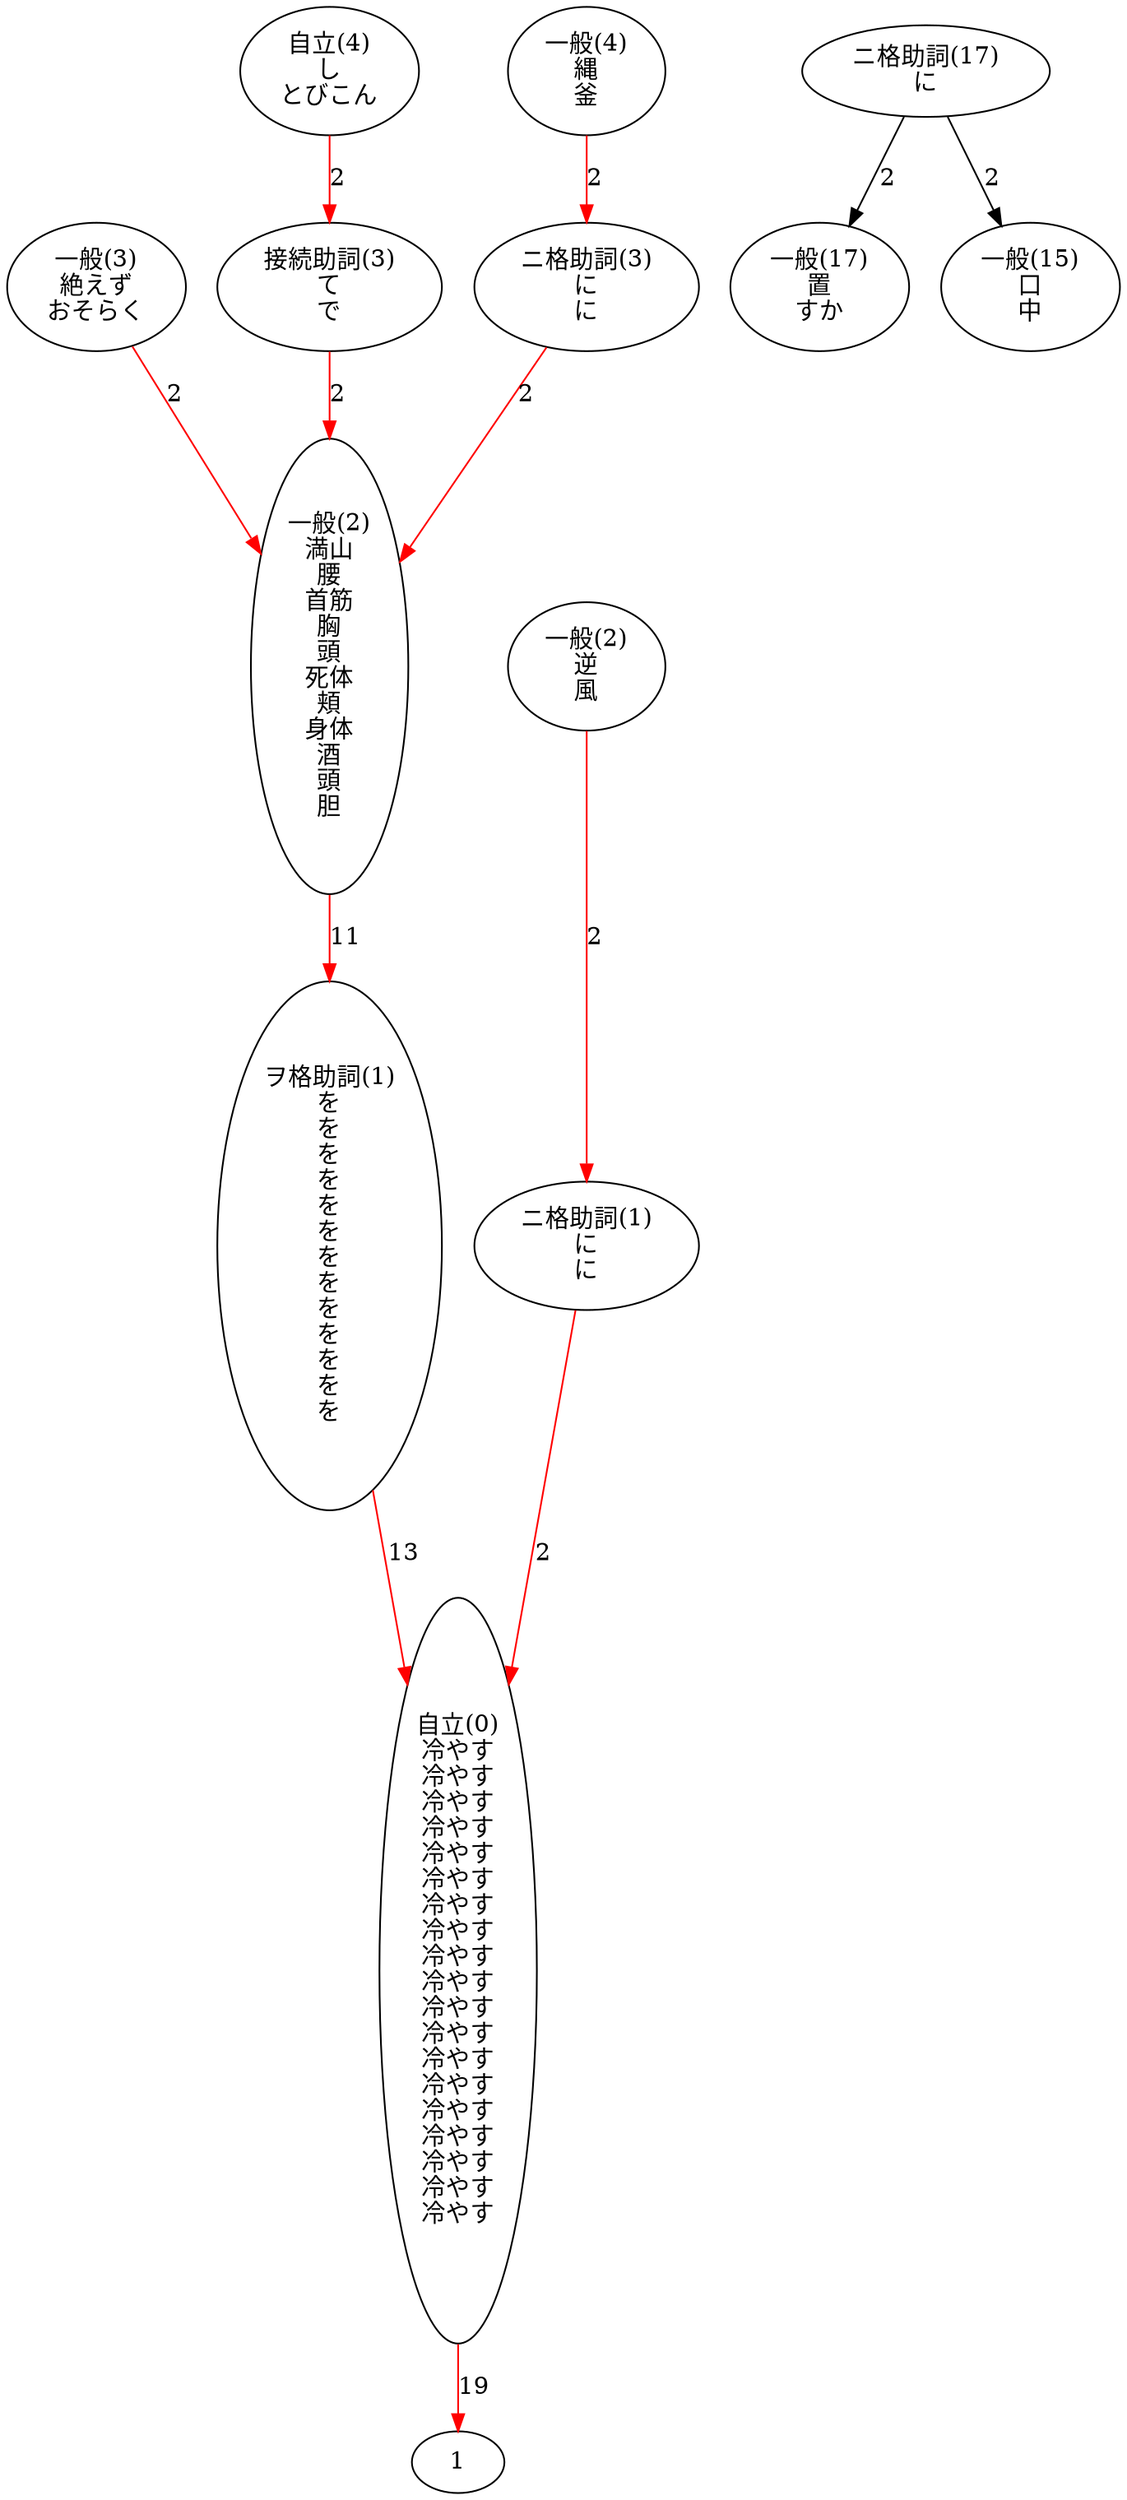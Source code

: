 digraph hiyasu_detail_com {
<node_arrange_ver_testset.Node instance at 0x104ce6bd8> -> 1  [color=red, label="19"];
<node_arrange_ver_testset.Node instance at 0x104cee9e0> -> <node_arrange_ver_testset.Node instance at 0x104ced998>  [label="2"];
<node_arrange_ver_testset.Node instance at 0x104ced998> [label="一般(17)\n置\nすか"];
<node_arrange_ver_testset.Node instance at 0x104ced998> [label="一般(17)\n置\nすか"];
<node_arrange_ver_testset.Node instance at 0x104ced998> [label="一般(17)\n置\nすか"];
<node_arrange_ver_testset.Node instance at 0x104ce9f38> -> <node_arrange_ver_testset.Node instance at 0x104ce79e0>  [color=red, label="2"];
<node_arrange_ver_testset.Node instance at 0x104ce9f38> [label="一般(3)\n絶えず\nおそらく"];
<node_arrange_ver_testset.Node instance at 0x104ce9f38> [label="一般(3)\n絶えず\nおそらく"];
<node_arrange_ver_testset.Node instance at 0x104ce9f38> [label="一般(3)\n絶えず\nおそらく"];
<node_arrange_ver_testset.Node instance at 0x104ce9f38> [label="一般(3)\n絶えず\nおそらく"];
<node_arrange_ver_testset.Node instance at 0x104ce79e0> -> <node_arrange_ver_testset.Node instance at 0x104ce7a28>  [color=red, label="11"];
<node_arrange_ver_testset.Node instance at 0x104ced320> -> <node_arrange_ver_testset.Node instance at 0x104ced368>  [color=red, label="2"];
<node_arrange_ver_testset.Node instance at 0x104ced320> [label="一般(2)\n逆\n風"];
<node_arrange_ver_testset.Node instance at 0x104ced320> [label="一般(2)\n逆\n風"];
<node_arrange_ver_testset.Node instance at 0x104ced320> [label="一般(2)\n逆\n風"];
<node_arrange_ver_testset.Node instance at 0x104ced320> [label="一般(2)\n逆\n風"];
<node_arrange_ver_testset.Node instance at 0x104ce9998> -> <node_arrange_ver_testset.Node instance at 0x104ce79e0>  [color=red, label="2"];
<node_arrange_ver_testset.Node instance at 0x104ce7a28> -> <node_arrange_ver_testset.Node instance at 0x104ce6bd8>  [color=red, label="13"];
<node_arrange_ver_testset.Node instance at 0x104ce7a28> [label="ヲ格助詞(1)\nを\nを\nを\nを\nを\nを\nを\nを\nを\nを\nを\nを\nを"];
<node_arrange_ver_testset.Node instance at 0x104ce7a28> [label="ヲ格助詞(1)\nを\nを\nを\nを\nを\nを\nを\nを\nを\nを\nを\nを\nを"];
<node_arrange_ver_testset.Node instance at 0x104ce7a28> [label="ヲ格助詞(1)\nを\nを\nを\nを\nを\nを\nを\nを\nを\nを\nを\nを\nを"];
<node_arrange_ver_testset.Node instance at 0x104ce7a28> [label="ヲ格助詞(1)\nを\nを\nを\nを\nを\nを\nを\nを\nを\nを\nを\nを\nを"];
<node_arrange_ver_testset.Node instance at 0x104ce7a28> [label="ヲ格助詞(1)\nを\nを\nを\nを\nを\nを\nを\nを\nを\nを\nを\nを\nを"];
<node_arrange_ver_testset.Node instance at 0x104ce7a28> [label="ヲ格助詞(1)\nを\nを\nを\nを\nを\nを\nを\nを\nを\nを\nを\nを\nを"];
<node_arrange_ver_testset.Node instance at 0x104ce7a28> [label="ヲ格助詞(1)\nを\nを\nを\nを\nを\nを\nを\nを\nを\nを\nを\nを\nを"];
<node_arrange_ver_testset.Node instance at 0x104ce7a28> [label="ヲ格助詞(1)\nを\nを\nを\nを\nを\nを\nを\nを\nを\nを\nを\nを\nを"];
<node_arrange_ver_testset.Node instance at 0x104ce7a28> [label="ヲ格助詞(1)\nを\nを\nを\nを\nを\nを\nを\nを\nを\nを\nを\nを\nを"];
<node_arrange_ver_testset.Node instance at 0x104ce7a28> [label="ヲ格助詞(1)\nを\nを\nを\nを\nを\nを\nを\nを\nを\nを\nを\nを\nを"];
<node_arrange_ver_testset.Node instance at 0x104ce7a28> [label="ヲ格助詞(1)\nを\nを\nを\nを\nを\nを\nを\nを\nを\nを\nを\nを\nを"];
<node_arrange_ver_testset.Node instance at 0x104ce7a28> [label="ヲ格助詞(1)\nを\nを\nを\nを\nを\nを\nを\nを\nを\nを\nを\nを\nを"];
<node_arrange_ver_testset.Node instance at 0x104ce7a28> [label="ヲ格助詞(1)\nを\nを\nを\nを\nを\nを\nを\nを\nを\nを\nを\nを\nを"];
<node_arrange_ver_testset.Node instance at 0x104ce7a28> [label="ヲ格助詞(1)\nを\nを\nを\nを\nを\nを\nを\nを\nを\nを\nを\nを\nを"];
<node_arrange_ver_testset.Node instance at 0x104ce7a28> [label="ヲ格助詞(1)\nを\nを\nを\nを\nを\nを\nを\nを\nを\nを\nを\nを\nを"];
<node_arrange_ver_testset.Node instance at 0x104ce7a28> [label="ヲ格助詞(1)\nを\nを\nを\nを\nを\nを\nを\nを\nを\nを\nを\nを\nを"];
<node_arrange_ver_testset.Node instance at 0x104ce7a28> [label="ヲ格助詞(1)\nを\nを\nを\nを\nを\nを\nを\nを\nを\nを\nを\nを\nを"];
<node_arrange_ver_testset.Node instance at 0x104ce7a28> [label="ヲ格助詞(1)\nを\nを\nを\nを\nを\nを\nを\nを\nを\nを\nを\nを\nを"];
<node_arrange_ver_testset.Node instance at 0x104ce7a28> [label="ヲ格助詞(1)\nを\nを\nを\nを\nを\nを\nを\nを\nを\nを\nを\nを\nを"];
<node_arrange_ver_testset.Node instance at 0x104ce7a28> [label="ヲ格助詞(1)\nを\nを\nを\nを\nを\nを\nを\nを\nを\nを\nを\nを\nを"];
<node_arrange_ver_testset.Node instance at 0x104ce7a28> [label="ヲ格助詞(1)\nを\nを\nを\nを\nを\nを\nを\nを\nを\nを\nを\nを\nを"];
<node_arrange_ver_testset.Node instance at 0x104ce7a28> [label="ヲ格助詞(1)\nを\nを\nを\nを\nを\nを\nを\nを\nを\nを\nを\nを\nを"];
<node_arrange_ver_testset.Node instance at 0x104ce7a28> [label="ヲ格助詞(1)\nを\nを\nを\nを\nを\nを\nを\nを\nを\nを\nを\nを\nを"];
<node_arrange_ver_testset.Node instance at 0x104ce7a28> [label="ヲ格助詞(1)\nを\nを\nを\nを\nを\nを\nを\nを\nを\nを\nを\nを\nを"];
<node_arrange_ver_testset.Node instance at 0x104ce7a28> [label="ヲ格助詞(1)\nを\nを\nを\nを\nを\nを\nを\nを\nを\nを\nを\nを\nを"];
<node_arrange_ver_testset.Node instance at 0x104ce7a28> [label="ヲ格助詞(1)\nを\nを\nを\nを\nを\nを\nを\nを\nを\nを\nを\nを\nを"];
<node_arrange_ver_testset.Node instance at 0x104ce7a28> [label="ヲ格助詞(1)\nを\nを\nを\nを\nを\nを\nを\nを\nを\nを\nを\nを\nを"];
<node_arrange_ver_testset.Node instance at 0x104ce7a28> [label="ヲ格助詞(1)\nを\nを\nを\nを\nを\nを\nを\nを\nを\nを\nを\nを\nを"];
<node_arrange_ver_testset.Node instance at 0x104ce7a28> [label="ヲ格助詞(1)\nを\nを\nを\nを\nを\nを\nを\nを\nを\nを\nを\nを\nを"];
<node_arrange_ver_testset.Node instance at 0x104ce7a28> [label="ヲ格助詞(1)\nを\nを\nを\nを\nを\nを\nを\nを\nを\nを\nを\nを\nを"];
<node_arrange_ver_testset.Node instance at 0x104ce7a28> [label="ヲ格助詞(1)\nを\nを\nを\nを\nを\nを\nを\nを\nを\nを\nを\nを\nを"];
<node_arrange_ver_testset.Node instance at 0x104ce7a28> [label="ヲ格助詞(1)\nを\nを\nを\nを\nを\nを\nを\nを\nを\nを\nを\nを\nを"];
<node_arrange_ver_testset.Node instance at 0x104ce7a28> [label="ヲ格助詞(1)\nを\nを\nを\nを\nを\nを\nを\nを\nを\nを\nを\nを\nを"];
<node_arrange_ver_testset.Node instance at 0x104ce7a28> [label="ヲ格助詞(1)\nを\nを\nを\nを\nを\nを\nを\nを\nを\nを\nを\nを\nを"];
<node_arrange_ver_testset.Node instance at 0x104ce7a28> [label="ヲ格助詞(1)\nを\nを\nを\nを\nを\nを\nを\nを\nを\nを\nを\nを\nを"];
<node_arrange_ver_testset.Node instance at 0x104ce7a28> [label="ヲ格助詞(1)\nを\nを\nを\nを\nを\nを\nを\nを\nを\nを\nを\nを\nを"];
<node_arrange_ver_testset.Node instance at 0x104ce7a28> [label="ヲ格助詞(1)\nを\nを\nを\nを\nを\nを\nを\nを\nを\nを\nを\nを\nを"];
<node_arrange_ver_testset.Node instance at 0x104ce7a28> [label="ヲ格助詞(1)\nを\nを\nを\nを\nを\nを\nを\nを\nを\nを\nを\nを\nを"];
<node_arrange_ver_testset.Node instance at 0x104ce7a28> [label="ヲ格助詞(1)\nを\nを\nを\nを\nを\nを\nを\nを\nを\nを\nを\nを\nを"];
<node_arrange_ver_testset.Node instance at 0x104ce7a28> [label="ヲ格助詞(1)\nを\nを\nを\nを\nを\nを\nを\nを\nを\nを\nを\nを\nを"];
<node_arrange_ver_testset.Node instance at 0x104ce7a28> [label="ヲ格助詞(1)\nを\nを\nを\nを\nを\nを\nを\nを\nを\nを\nを\nを\nを"];
<node_arrange_ver_testset.Node instance at 0x104ce7a28> [label="ヲ格助詞(1)\nを\nを\nを\nを\nを\nを\nを\nを\nを\nを\nを\nを\nを"];
<node_arrange_ver_testset.Node instance at 0x104ce7a28> [label="ヲ格助詞(1)\nを\nを\nを\nを\nを\nを\nを\nを\nを\nを\nを\nを\nを"];
<node_arrange_ver_testset.Node instance at 0x104ce7a28> [label="ヲ格助詞(1)\nを\nを\nを\nを\nを\nを\nを\nを\nを\nを\nを\nを\nを"];
<node_arrange_ver_testset.Node instance at 0x104ce7a28> [label="ヲ格助詞(1)\nを\nを\nを\nを\nを\nを\nを\nを\nを\nを\nを\nを\nを"];
<node_arrange_ver_testset.Node instance at 0x104ce7a28> [label="ヲ格助詞(1)\nを\nを\nを\nを\nを\nを\nを\nを\nを\nを\nを\nを\nを"];
<node_arrange_ver_testset.Node instance at 0x104ce7a28> [label="ヲ格助詞(1)\nを\nを\nを\nを\nを\nを\nを\nを\nを\nを\nを\nを\nを"];
<node_arrange_ver_testset.Node instance at 0x104ce7a28> [label="ヲ格助詞(1)\nを\nを\nを\nを\nを\nを\nを\nを\nを\nを\nを\nを\nを"];
<node_arrange_ver_testset.Node instance at 0x104ce7a28> [label="ヲ格助詞(1)\nを\nを\nを\nを\nを\nを\nを\nを\nを\nを\nを\nを\nを"];
<node_arrange_ver_testset.Node instance at 0x104ce7a28> [label="ヲ格助詞(1)\nを\nを\nを\nを\nを\nを\nを\nを\nを\nを\nを\nを\nを"];
<node_arrange_ver_testset.Node instance at 0x104ce7a28> [label="ヲ格助詞(1)\nを\nを\nを\nを\nを\nを\nを\nを\nを\nを\nを\nを\nを"];
<node_arrange_ver_testset.Node instance at 0x104ce7a28> [label="ヲ格助詞(1)\nを\nを\nを\nを\nを\nを\nを\nを\nを\nを\nを\nを\nを"];
<node_arrange_ver_testset.Node instance at 0x104ce97a0> -> <node_arrange_ver_testset.Node instance at 0x104ce9998>  [color=red, label="2"];
<node_arrange_ver_testset.Node instance at 0x104ce97a0> [label="自立(4)\nし\nとびこん"];
<node_arrange_ver_testset.Node instance at 0x104ce97a0> [label="自立(4)\nし\nとびこん"];
<node_arrange_ver_testset.Node instance at 0x104ce97a0> [label="自立(4)\nし\nとびこん"];
<node_arrange_ver_testset.Node instance at 0x104ce97a0> [label="自立(4)\nし\nとびこん"];
<node_arrange_ver_testset.Node instance at 0x104ce9998> [label="接続助詞(3)\nて\nで"];
<node_arrange_ver_testset.Node instance at 0x104ce9998> [label="接続助詞(3)\nて\nで"];
<node_arrange_ver_testset.Node instance at 0x104ce9998> [label="接続助詞(3)\nて\nで"];
<node_arrange_ver_testset.Node instance at 0x104ce9998> [label="接続助詞(3)\nて\nで"];
<node_arrange_ver_testset.Node instance at 0x104ce9998> [label="接続助詞(3)\nて\nで"];
<node_arrange_ver_testset.Node instance at 0x104ce9998> [label="接続助詞(3)\nて\nで"];
<node_arrange_ver_testset.Node instance at 0x104ce9998> [label="接続助詞(3)\nて\nで"];
<node_arrange_ver_testset.Node instance at 0x104ce9998> [label="接続助詞(3)\nて\nで"];
<node_arrange_ver_testset.Node instance at 0x104ced368> -> <node_arrange_ver_testset.Node instance at 0x104ce6bd8>  [color=red, label="2"];
<node_arrange_ver_testset.Node instance at 0x104ced368> [label="ニ格助詞(1)\nに\nに"];
<node_arrange_ver_testset.Node instance at 0x104ced368> [label="ニ格助詞(1)\nに\nに"];
<node_arrange_ver_testset.Node instance at 0x104ced368> [label="ニ格助詞(1)\nに\nに"];
<node_arrange_ver_testset.Node instance at 0x104ced368> [label="ニ格助詞(1)\nに\nに"];
<node_arrange_ver_testset.Node instance at 0x104ced368> [label="ニ格助詞(1)\nに\nに"];
<node_arrange_ver_testset.Node instance at 0x104ced368> [label="ニ格助詞(1)\nに\nに"];
<node_arrange_ver_testset.Node instance at 0x104ced368> [label="ニ格助詞(1)\nに\nに"];
<node_arrange_ver_testset.Node instance at 0x104ced368> [label="ニ格助詞(1)\nに\nに"];
<node_arrange_ver_testset.Node instance at 0x104ce6bd8> [label="自立(0)\n冷やす\n冷やす\n冷やす\n冷やす\n冷やす\n冷やす\n冷やす\n冷やす\n冷やす\n冷やす\n冷やす\n冷やす\n冷やす\n冷やす\n冷やす\n冷やす\n冷やす\n冷やす\n冷やす"];
<node_arrange_ver_testset.Node instance at 0x104ce6bd8> [label="自立(0)\n冷やす\n冷やす\n冷やす\n冷やす\n冷やす\n冷やす\n冷やす\n冷やす\n冷やす\n冷やす\n冷やす\n冷やす\n冷やす\n冷やす\n冷やす\n冷やす\n冷やす\n冷やす\n冷やす"];
<node_arrange_ver_testset.Node instance at 0x104ce6bd8> [label="自立(0)\n冷やす\n冷やす\n冷やす\n冷やす\n冷やす\n冷やす\n冷やす\n冷やす\n冷やす\n冷やす\n冷やす\n冷やす\n冷やす\n冷やす\n冷やす\n冷やす\n冷やす\n冷やす\n冷やす"];
<node_arrange_ver_testset.Node instance at 0x104ce6bd8> [label="自立(0)\n冷やす\n冷やす\n冷やす\n冷やす\n冷やす\n冷やす\n冷やす\n冷やす\n冷やす\n冷やす\n冷やす\n冷やす\n冷やす\n冷やす\n冷やす\n冷やす\n冷やす\n冷やす\n冷やす"];
<node_arrange_ver_testset.Node instance at 0x104ce6bd8> [label="自立(0)\n冷やす\n冷やす\n冷やす\n冷やす\n冷やす\n冷やす\n冷やす\n冷やす\n冷やす\n冷やす\n冷やす\n冷やす\n冷やす\n冷やす\n冷やす\n冷やす\n冷やす\n冷やす\n冷やす"];
<node_arrange_ver_testset.Node instance at 0x104ce6bd8> [label="自立(0)\n冷やす\n冷やす\n冷やす\n冷やす\n冷やす\n冷やす\n冷やす\n冷やす\n冷やす\n冷やす\n冷やす\n冷やす\n冷やす\n冷やす\n冷やす\n冷やす\n冷やす\n冷やす\n冷やす"];
<node_arrange_ver_testset.Node instance at 0x104ce6bd8> [label="自立(0)\n冷やす\n冷やす\n冷やす\n冷やす\n冷やす\n冷やす\n冷やす\n冷やす\n冷やす\n冷やす\n冷やす\n冷やす\n冷やす\n冷やす\n冷やす\n冷やす\n冷やす\n冷やす\n冷やす"];
<node_arrange_ver_testset.Node instance at 0x104ce6bd8> [label="自立(0)\n冷やす\n冷やす\n冷やす\n冷やす\n冷やす\n冷やす\n冷やす\n冷やす\n冷やす\n冷やす\n冷やす\n冷やす\n冷やす\n冷やす\n冷やす\n冷やす\n冷やす\n冷やす\n冷やす"];
<node_arrange_ver_testset.Node instance at 0x104ce6bd8> [label="自立(0)\n冷やす\n冷やす\n冷やす\n冷やす\n冷やす\n冷やす\n冷やす\n冷やす\n冷やす\n冷やす\n冷やす\n冷やす\n冷やす\n冷やす\n冷やす\n冷やす\n冷やす\n冷やす\n冷やす"];
<node_arrange_ver_testset.Node instance at 0x104ce6bd8> [label="自立(0)\n冷やす\n冷やす\n冷やす\n冷やす\n冷やす\n冷やす\n冷やす\n冷やす\n冷やす\n冷やす\n冷やす\n冷やす\n冷やす\n冷やす\n冷やす\n冷やす\n冷やす\n冷やす\n冷やす"];
<node_arrange_ver_testset.Node instance at 0x104ce6bd8> [label="自立(0)\n冷やす\n冷やす\n冷やす\n冷やす\n冷やす\n冷やす\n冷やす\n冷やす\n冷やす\n冷やす\n冷やす\n冷やす\n冷やす\n冷やす\n冷やす\n冷やす\n冷やす\n冷やす\n冷やす"];
<node_arrange_ver_testset.Node instance at 0x104ce6bd8> [label="自立(0)\n冷やす\n冷やす\n冷やす\n冷やす\n冷やす\n冷やす\n冷やす\n冷やす\n冷やす\n冷やす\n冷やす\n冷やす\n冷やす\n冷やす\n冷やす\n冷やす\n冷やす\n冷やす\n冷やす"];
<node_arrange_ver_testset.Node instance at 0x104ce6bd8> [label="自立(0)\n冷やす\n冷やす\n冷やす\n冷やす\n冷やす\n冷やす\n冷やす\n冷やす\n冷やす\n冷やす\n冷やす\n冷やす\n冷やす\n冷やす\n冷やす\n冷やす\n冷やす\n冷やす\n冷やす"];
<node_arrange_ver_testset.Node instance at 0x104ce6bd8> [label="自立(0)\n冷やす\n冷やす\n冷やす\n冷やす\n冷やす\n冷やす\n冷やす\n冷やす\n冷やす\n冷やす\n冷やす\n冷やす\n冷やす\n冷やす\n冷やす\n冷やす\n冷やす\n冷やす\n冷やす"];
<node_arrange_ver_testset.Node instance at 0x104ce6bd8> [label="自立(0)\n冷やす\n冷やす\n冷やす\n冷やす\n冷やす\n冷やす\n冷やす\n冷やす\n冷やす\n冷やす\n冷やす\n冷やす\n冷やす\n冷やす\n冷やす\n冷やす\n冷やす\n冷やす\n冷やす"];
<node_arrange_ver_testset.Node instance at 0x104ce6bd8> [label="自立(0)\n冷やす\n冷やす\n冷やす\n冷やす\n冷やす\n冷やす\n冷やす\n冷やす\n冷やす\n冷やす\n冷やす\n冷やす\n冷やす\n冷やす\n冷やす\n冷やす\n冷やす\n冷やす\n冷やす"];
<node_arrange_ver_testset.Node instance at 0x104ce6bd8> [label="自立(0)\n冷やす\n冷やす\n冷やす\n冷やす\n冷やす\n冷やす\n冷やす\n冷やす\n冷やす\n冷やす\n冷やす\n冷やす\n冷やす\n冷やす\n冷やす\n冷やす\n冷やす\n冷やす\n冷やす"];
<node_arrange_ver_testset.Node instance at 0x104ce6bd8> [label="自立(0)\n冷やす\n冷やす\n冷やす\n冷やす\n冷やす\n冷やす\n冷やす\n冷やす\n冷やす\n冷やす\n冷やす\n冷やす\n冷やす\n冷やす\n冷やす\n冷やす\n冷やす\n冷やす\n冷やす"];
<node_arrange_ver_testset.Node instance at 0x104ce6bd8> [label="自立(0)\n冷やす\n冷やす\n冷やす\n冷やす\n冷やす\n冷やす\n冷やす\n冷やす\n冷やす\n冷やす\n冷やす\n冷やす\n冷やす\n冷やす\n冷やす\n冷やす\n冷やす\n冷やす\n冷やす"];
<node_arrange_ver_testset.Node instance at 0x104ce6bd8> [label="自立(0)\n冷やす\n冷やす\n冷やす\n冷やす\n冷やす\n冷やす\n冷やす\n冷やす\n冷やす\n冷やす\n冷やす\n冷やす\n冷やす\n冷やす\n冷やす\n冷やす\n冷やす\n冷やす\n冷やす"];
<node_arrange_ver_testset.Node instance at 0x104ce6bd8> [label="自立(0)\n冷やす\n冷やす\n冷やす\n冷やす\n冷やす\n冷やす\n冷やす\n冷やす\n冷やす\n冷やす\n冷やす\n冷やす\n冷やす\n冷やす\n冷やす\n冷やす\n冷やす\n冷やす\n冷やす"];
<node_arrange_ver_testset.Node instance at 0x104ce6bd8> [label="自立(0)\n冷やす\n冷やす\n冷やす\n冷やす\n冷やす\n冷やす\n冷やす\n冷やす\n冷やす\n冷やす\n冷やす\n冷やす\n冷やす\n冷やす\n冷やす\n冷やす\n冷やす\n冷やす\n冷やす"];
<node_arrange_ver_testset.Node instance at 0x104ce6bd8> [label="自立(0)\n冷やす\n冷やす\n冷やす\n冷やす\n冷やす\n冷やす\n冷やす\n冷やす\n冷やす\n冷やす\n冷やす\n冷やす\n冷やす\n冷やす\n冷やす\n冷やす\n冷やす\n冷やす\n冷やす"];
<node_arrange_ver_testset.Node instance at 0x104ce6bd8> [label="自立(0)\n冷やす\n冷やす\n冷やす\n冷やす\n冷やす\n冷やす\n冷やす\n冷やす\n冷やす\n冷やす\n冷やす\n冷やす\n冷やす\n冷やす\n冷やす\n冷やす\n冷やす\n冷やす\n冷やす"];
<node_arrange_ver_testset.Node instance at 0x104ce6bd8> [label="自立(0)\n冷やす\n冷やす\n冷やす\n冷やす\n冷やす\n冷やす\n冷やす\n冷やす\n冷やす\n冷やす\n冷やす\n冷やす\n冷やす\n冷やす\n冷やす\n冷やす\n冷やす\n冷やす\n冷やす"];
<node_arrange_ver_testset.Node instance at 0x104ce6bd8> [label="自立(0)\n冷やす\n冷やす\n冷やす\n冷やす\n冷やす\n冷やす\n冷やす\n冷やす\n冷やす\n冷やす\n冷やす\n冷やす\n冷やす\n冷やす\n冷やす\n冷やす\n冷やす\n冷やす\n冷やす"];
<node_arrange_ver_testset.Node instance at 0x104ce6bd8> [label="自立(0)\n冷やす\n冷やす\n冷やす\n冷やす\n冷やす\n冷やす\n冷やす\n冷やす\n冷やす\n冷やす\n冷やす\n冷やす\n冷やす\n冷やす\n冷やす\n冷やす\n冷やす\n冷やす\n冷やす"];
<node_arrange_ver_testset.Node instance at 0x104ce6bd8> [label="自立(0)\n冷やす\n冷やす\n冷やす\n冷やす\n冷やす\n冷やす\n冷やす\n冷やす\n冷やす\n冷やす\n冷やす\n冷やす\n冷やす\n冷やす\n冷やす\n冷やす\n冷やす\n冷やす\n冷やす"];
<node_arrange_ver_testset.Node instance at 0x104ce6bd8> [label="自立(0)\n冷やす\n冷やす\n冷やす\n冷やす\n冷やす\n冷やす\n冷やす\n冷やす\n冷やす\n冷やす\n冷やす\n冷やす\n冷やす\n冷やす\n冷やす\n冷やす\n冷やす\n冷やす\n冷やす"];
<node_arrange_ver_testset.Node instance at 0x104ce6bd8> [label="自立(0)\n冷やす\n冷やす\n冷やす\n冷やす\n冷やす\n冷やす\n冷やす\n冷やす\n冷やす\n冷やす\n冷やす\n冷やす\n冷やす\n冷やす\n冷やす\n冷やす\n冷やす\n冷やす\n冷やす"];
<node_arrange_ver_testset.Node instance at 0x104ce6bd8> [label="自立(0)\n冷やす\n冷やす\n冷やす\n冷やす\n冷やす\n冷やす\n冷やす\n冷やす\n冷やす\n冷やす\n冷やす\n冷やす\n冷やす\n冷やす\n冷やす\n冷やす\n冷やす\n冷やす\n冷やす"];
<node_arrange_ver_testset.Node instance at 0x104ce6bd8> [label="自立(0)\n冷やす\n冷やす\n冷やす\n冷やす\n冷やす\n冷やす\n冷やす\n冷やす\n冷やす\n冷やす\n冷やす\n冷やす\n冷やす\n冷やす\n冷やす\n冷やす\n冷やす\n冷やす\n冷やす"];
<node_arrange_ver_testset.Node instance at 0x104ce6bd8> [label="自立(0)\n冷やす\n冷やす\n冷やす\n冷やす\n冷やす\n冷やす\n冷やす\n冷やす\n冷やす\n冷やす\n冷やす\n冷やす\n冷やす\n冷やす\n冷やす\n冷やす\n冷やす\n冷やす\n冷やす"];
<node_arrange_ver_testset.Node instance at 0x104ce6bd8> [label="自立(0)\n冷やす\n冷やす\n冷やす\n冷やす\n冷やす\n冷やす\n冷やす\n冷やす\n冷やす\n冷やす\n冷やす\n冷やす\n冷やす\n冷やす\n冷やす\n冷やす\n冷やす\n冷やす\n冷やす"];
<node_arrange_ver_testset.Node instance at 0x104ce6bd8> [label="自立(0)\n冷やす\n冷やす\n冷やす\n冷やす\n冷やす\n冷やす\n冷やす\n冷やす\n冷やす\n冷やす\n冷やす\n冷やす\n冷やす\n冷やす\n冷やす\n冷やす\n冷やす\n冷やす\n冷やす"];
<node_arrange_ver_testset.Node instance at 0x104ce6bd8> [label="自立(0)\n冷やす\n冷やす\n冷やす\n冷やす\n冷やす\n冷やす\n冷やす\n冷やす\n冷やす\n冷やす\n冷やす\n冷やす\n冷やす\n冷やす\n冷やす\n冷やす\n冷やす\n冷やす\n冷やす"];
<node_arrange_ver_testset.Node instance at 0x104ce6bd8> [label="自立(0)\n冷やす\n冷やす\n冷やす\n冷やす\n冷やす\n冷やす\n冷やす\n冷やす\n冷やす\n冷やす\n冷やす\n冷やす\n冷やす\n冷やす\n冷やす\n冷やす\n冷やす\n冷やす\n冷やす"];
<node_arrange_ver_testset.Node instance at 0x104ce6bd8> [label="自立(0)\n冷やす\n冷やす\n冷やす\n冷やす\n冷やす\n冷やす\n冷やす\n冷やす\n冷やす\n冷やす\n冷やす\n冷やす\n冷やす\n冷やす\n冷やす\n冷やす\n冷やす\n冷やす\n冷やす"];
<node_arrange_ver_testset.Node instance at 0x104ce6bd8> [label="自立(0)\n冷やす\n冷やす\n冷やす\n冷やす\n冷やす\n冷やす\n冷やす\n冷やす\n冷やす\n冷やす\n冷やす\n冷やす\n冷やす\n冷やす\n冷やす\n冷やす\n冷やす\n冷やす\n冷やす"];
<node_arrange_ver_testset.Node instance at 0x104ce6bd8> [label="自立(0)\n冷やす\n冷やす\n冷やす\n冷やす\n冷やす\n冷やす\n冷やす\n冷やす\n冷やす\n冷やす\n冷やす\n冷やす\n冷やす\n冷やす\n冷やす\n冷やす\n冷やす\n冷やす\n冷やす"];
<node_arrange_ver_testset.Node instance at 0x104ce6bd8> [label="自立(0)\n冷やす\n冷やす\n冷やす\n冷やす\n冷やす\n冷やす\n冷やす\n冷やす\n冷やす\n冷やす\n冷やす\n冷やす\n冷やす\n冷やす\n冷やす\n冷やす\n冷やす\n冷やす\n冷やす"];
<node_arrange_ver_testset.Node instance at 0x104ce6bd8> [label="自立(0)\n冷やす\n冷やす\n冷やす\n冷やす\n冷やす\n冷やす\n冷やす\n冷やす\n冷やす\n冷やす\n冷やす\n冷やす\n冷やす\n冷やす\n冷やす\n冷やす\n冷やす\n冷やす\n冷やす"];
<node_arrange_ver_testset.Node instance at 0x104ce6bd8> [label="自立(0)\n冷やす\n冷やす\n冷やす\n冷やす\n冷やす\n冷やす\n冷やす\n冷やす\n冷やす\n冷やす\n冷やす\n冷やす\n冷やす\n冷やす\n冷やす\n冷やす\n冷やす\n冷やす\n冷やす"];
<node_arrange_ver_testset.Node instance at 0x104ce6bd8> [label="自立(0)\n冷やす\n冷やす\n冷やす\n冷やす\n冷やす\n冷やす\n冷やす\n冷やす\n冷やす\n冷やす\n冷やす\n冷やす\n冷やす\n冷やす\n冷やす\n冷やす\n冷やす\n冷やす\n冷やす"];
<node_arrange_ver_testset.Node instance at 0x104ce6bd8> [label="自立(0)\n冷やす\n冷やす\n冷やす\n冷やす\n冷やす\n冷やす\n冷やす\n冷やす\n冷やす\n冷やす\n冷やす\n冷やす\n冷やす\n冷やす\n冷やす\n冷やす\n冷やす\n冷やす\n冷やす"];
<node_arrange_ver_testset.Node instance at 0x104ce6bd8> [label="自立(0)\n冷やす\n冷やす\n冷やす\n冷やす\n冷やす\n冷やす\n冷やす\n冷やす\n冷やす\n冷やす\n冷やす\n冷やす\n冷やす\n冷やす\n冷やす\n冷やす\n冷やす\n冷やす\n冷やす"];
<node_arrange_ver_testset.Node instance at 0x104ce6bd8> [label="自立(0)\n冷やす\n冷やす\n冷やす\n冷やす\n冷やす\n冷やす\n冷やす\n冷やす\n冷やす\n冷やす\n冷やす\n冷やす\n冷やす\n冷やす\n冷やす\n冷やす\n冷やす\n冷やす\n冷やす"];
<node_arrange_ver_testset.Node instance at 0x104ce6bd8> [label="自立(0)\n冷やす\n冷やす\n冷やす\n冷やす\n冷やす\n冷やす\n冷やす\n冷やす\n冷やす\n冷やす\n冷やす\n冷やす\n冷やす\n冷やす\n冷やす\n冷やす\n冷やす\n冷やす\n冷やす"];
<node_arrange_ver_testset.Node instance at 0x104ce6bd8> [label="自立(0)\n冷やす\n冷やす\n冷やす\n冷やす\n冷やす\n冷やす\n冷やす\n冷やす\n冷やす\n冷やす\n冷やす\n冷やす\n冷やす\n冷やす\n冷やす\n冷やす\n冷やす\n冷やす\n冷やす"];
<node_arrange_ver_testset.Node instance at 0x104ce6bd8> [label="自立(0)\n冷やす\n冷やす\n冷やす\n冷やす\n冷やす\n冷やす\n冷やす\n冷やす\n冷やす\n冷やす\n冷やす\n冷やす\n冷やす\n冷やす\n冷やす\n冷やす\n冷やす\n冷やす\n冷やす"];
<node_arrange_ver_testset.Node instance at 0x104ce6bd8> [label="自立(0)\n冷やす\n冷やす\n冷やす\n冷やす\n冷やす\n冷やす\n冷やす\n冷やす\n冷やす\n冷やす\n冷やす\n冷やす\n冷やす\n冷やす\n冷やす\n冷やす\n冷やす\n冷やす\n冷やす"];
<node_arrange_ver_testset.Node instance at 0x104ce6bd8> [label="自立(0)\n冷やす\n冷やす\n冷やす\n冷やす\n冷やす\n冷やす\n冷やす\n冷やす\n冷やす\n冷やす\n冷やす\n冷やす\n冷やす\n冷やす\n冷やす\n冷やす\n冷やす\n冷やす\n冷やす"];
<node_arrange_ver_testset.Node instance at 0x104ce6bd8> [label="自立(0)\n冷やす\n冷やす\n冷やす\n冷やす\n冷やす\n冷やす\n冷やす\n冷やす\n冷やす\n冷やす\n冷やす\n冷やす\n冷やす\n冷やす\n冷やす\n冷やす\n冷やす\n冷やす\n冷やす"];
<node_arrange_ver_testset.Node instance at 0x104ce6bd8> [label="自立(0)\n冷やす\n冷やす\n冷やす\n冷やす\n冷やす\n冷やす\n冷やす\n冷やす\n冷やす\n冷やす\n冷やす\n冷やす\n冷やす\n冷やす\n冷やす\n冷やす\n冷やす\n冷やす\n冷やす"];
<node_arrange_ver_testset.Node instance at 0x104ce6bd8> [label="自立(0)\n冷やす\n冷やす\n冷やす\n冷やす\n冷やす\n冷やす\n冷やす\n冷やす\n冷やす\n冷やす\n冷やす\n冷やす\n冷やす\n冷やす\n冷やす\n冷やす\n冷やす\n冷やす\n冷やす"];
<node_arrange_ver_testset.Node instance at 0x104ce6bd8> [label="自立(0)\n冷やす\n冷やす\n冷やす\n冷やす\n冷やす\n冷やす\n冷やす\n冷やす\n冷やす\n冷やす\n冷やす\n冷やす\n冷やす\n冷やす\n冷やす\n冷やす\n冷やす\n冷やす\n冷やす"];
<node_arrange_ver_testset.Node instance at 0x104ce6bd8> [label="自立(0)\n冷やす\n冷やす\n冷やす\n冷やす\n冷やす\n冷やす\n冷やす\n冷やす\n冷やす\n冷やす\n冷やす\n冷やす\n冷やす\n冷やす\n冷やす\n冷やす\n冷やす\n冷やす\n冷やす"];
<node_arrange_ver_testset.Node instance at 0x104ce6bd8> [label="自立(0)\n冷やす\n冷やす\n冷やす\n冷やす\n冷やす\n冷やす\n冷やす\n冷やす\n冷やす\n冷やす\n冷やす\n冷やす\n冷やす\n冷やす\n冷やす\n冷やす\n冷やす\n冷やす\n冷やす"];
<node_arrange_ver_testset.Node instance at 0x104ce6bd8> [label="自立(0)\n冷やす\n冷やす\n冷やす\n冷やす\n冷やす\n冷やす\n冷やす\n冷やす\n冷やす\n冷やす\n冷やす\n冷やす\n冷やす\n冷やす\n冷やす\n冷やす\n冷やす\n冷やす\n冷やす"];
<node_arrange_ver_testset.Node instance at 0x104ce6bd8> [label="自立(0)\n冷やす\n冷やす\n冷やす\n冷やす\n冷やす\n冷やす\n冷やす\n冷やす\n冷やす\n冷やす\n冷やす\n冷やす\n冷やす\n冷やす\n冷やす\n冷やす\n冷やす\n冷やす\n冷やす"];
<node_arrange_ver_testset.Node instance at 0x104ce6bd8> [label="自立(0)\n冷やす\n冷やす\n冷やす\n冷やす\n冷やす\n冷やす\n冷やす\n冷やす\n冷やす\n冷やす\n冷やす\n冷やす\n冷やす\n冷やす\n冷やす\n冷やす\n冷やす\n冷やす\n冷やす"];
<node_arrange_ver_testset.Node instance at 0x104ce6bd8> [label="自立(0)\n冷やす\n冷やす\n冷やす\n冷やす\n冷やす\n冷やす\n冷やす\n冷やす\n冷やす\n冷やす\n冷やす\n冷やす\n冷やす\n冷やす\n冷やす\n冷やす\n冷やす\n冷やす\n冷やす"];
<node_arrange_ver_testset.Node instance at 0x104ce6bd8> [label="自立(0)\n冷やす\n冷やす\n冷やす\n冷やす\n冷やす\n冷やす\n冷やす\n冷やす\n冷やす\n冷やす\n冷やす\n冷やす\n冷やす\n冷やす\n冷やす\n冷やす\n冷やす\n冷やす\n冷やす"];
<node_arrange_ver_testset.Node instance at 0x104ce6bd8> [label="自立(0)\n冷やす\n冷やす\n冷やす\n冷やす\n冷やす\n冷やす\n冷やす\n冷やす\n冷やす\n冷やす\n冷やす\n冷やす\n冷やす\n冷やす\n冷やす\n冷やす\n冷やす\n冷やす\n冷やす"];
<node_arrange_ver_testset.Node instance at 0x104ce6bd8> [label="自立(0)\n冷やす\n冷やす\n冷やす\n冷やす\n冷やす\n冷やす\n冷やす\n冷やす\n冷やす\n冷やす\n冷やす\n冷やす\n冷やす\n冷やす\n冷やす\n冷やす\n冷やす\n冷やす\n冷やす"];
<node_arrange_ver_testset.Node instance at 0x104ce6bd8> [label="自立(0)\n冷やす\n冷やす\n冷やす\n冷やす\n冷やす\n冷やす\n冷やす\n冷やす\n冷やす\n冷やす\n冷やす\n冷やす\n冷やす\n冷やす\n冷やす\n冷やす\n冷やす\n冷やす\n冷やす"];
<node_arrange_ver_testset.Node instance at 0x104ce6bd8> [label="自立(0)\n冷やす\n冷やす\n冷やす\n冷やす\n冷やす\n冷やす\n冷やす\n冷やす\n冷やす\n冷やす\n冷やす\n冷やす\n冷やす\n冷やす\n冷やす\n冷やす\n冷やす\n冷やす\n冷やす"];
<node_arrange_ver_testset.Node instance at 0x104ce6bd8> [label="自立(0)\n冷やす\n冷やす\n冷やす\n冷やす\n冷やす\n冷やす\n冷やす\n冷やす\n冷やす\n冷やす\n冷やす\n冷やす\n冷やす\n冷やす\n冷やす\n冷やす\n冷やす\n冷やす\n冷やす"];
<node_arrange_ver_testset.Node instance at 0x104ce6bd8> [label="自立(0)\n冷やす\n冷やす\n冷やす\n冷やす\n冷やす\n冷やす\n冷やす\n冷やす\n冷やす\n冷やす\n冷やす\n冷やす\n冷やす\n冷やす\n冷やす\n冷やす\n冷やす\n冷やす\n冷やす"];
<node_arrange_ver_testset.Node instance at 0x104ce6bd8> [label="自立(0)\n冷やす\n冷やす\n冷やす\n冷やす\n冷やす\n冷やす\n冷やす\n冷やす\n冷やす\n冷やす\n冷やす\n冷やす\n冷やす\n冷やす\n冷やす\n冷やす\n冷やす\n冷やす\n冷やす"];
<node_arrange_ver_testset.Node instance at 0x104ce6bd8> [label="自立(0)\n冷やす\n冷やす\n冷やす\n冷やす\n冷やす\n冷やす\n冷やす\n冷やす\n冷やす\n冷やす\n冷やす\n冷やす\n冷やす\n冷やす\n冷やす\n冷やす\n冷やす\n冷やす\n冷やす"];
<node_arrange_ver_testset.Node instance at 0x104ce6bd8> [label="自立(0)\n冷やす\n冷やす\n冷やす\n冷やす\n冷やす\n冷やす\n冷やす\n冷やす\n冷やす\n冷やす\n冷やす\n冷やす\n冷やす\n冷やす\n冷やす\n冷やす\n冷やす\n冷やす\n冷やす"];
<node_arrange_ver_testset.Node instance at 0x104ce6bd8> [label="自立(0)\n冷やす\n冷やす\n冷やす\n冷やす\n冷やす\n冷やす\n冷やす\n冷やす\n冷やす\n冷やす\n冷やす\n冷やす\n冷やす\n冷やす\n冷やす\n冷やす\n冷やす\n冷やす\n冷やす"];
<node_arrange_ver_testset.Node instance at 0x104ce6bd8> [label="自立(0)\n冷やす\n冷やす\n冷やす\n冷やす\n冷やす\n冷やす\n冷やす\n冷やす\n冷やす\n冷やす\n冷やす\n冷やす\n冷やす\n冷やす\n冷やす\n冷やす\n冷やす\n冷やす\n冷やす"];
<node_arrange_ver_testset.Node instance at 0x104ce6bd8> [label="自立(0)\n冷やす\n冷やす\n冷やす\n冷やす\n冷やす\n冷やす\n冷やす\n冷やす\n冷やす\n冷やす\n冷やす\n冷やす\n冷やす\n冷やす\n冷やす\n冷やす\n冷やす\n冷やす\n冷やす"];
<node_arrange_ver_testset.Node instance at 0x104ce6bd8> [label="自立(0)\n冷やす\n冷やす\n冷やす\n冷やす\n冷やす\n冷やす\n冷やす\n冷やす\n冷やす\n冷やす\n冷やす\n冷やす\n冷やす\n冷やす\n冷やす\n冷やす\n冷やす\n冷やす\n冷やす"];
<node_arrange_ver_testset.Node instance at 0x104ce6bd8> [label="自立(0)\n冷やす\n冷やす\n冷やす\n冷やす\n冷やす\n冷やす\n冷やす\n冷やす\n冷やす\n冷やす\n冷やす\n冷やす\n冷やす\n冷やす\n冷やす\n冷やす\n冷やす\n冷やす\n冷やす"];
<node_arrange_ver_testset.Node instance at 0x104ce6bd8> [label="自立(0)\n冷やす\n冷やす\n冷やす\n冷やす\n冷やす\n冷やす\n冷やす\n冷やす\n冷やす\n冷やす\n冷やす\n冷やす\n冷やす\n冷やす\n冷やす\n冷やす\n冷やす\n冷やす\n冷やす"];
<node_arrange_ver_testset.Node instance at 0x104ce6bd8> [label="自立(0)\n冷やす\n冷やす\n冷やす\n冷やす\n冷やす\n冷やす\n冷やす\n冷やす\n冷やす\n冷やす\n冷やす\n冷やす\n冷やす\n冷やす\n冷やす\n冷やす\n冷やす\n冷やす\n冷やす"];
<node_arrange_ver_testset.Node instance at 0x104ce6bd8> [label="自立(0)\n冷やす\n冷やす\n冷やす\n冷やす\n冷やす\n冷やす\n冷やす\n冷やす\n冷やす\n冷やす\n冷やす\n冷やす\n冷やす\n冷やす\n冷やす\n冷やす\n冷やす\n冷やす\n冷やす"];
<node_arrange_ver_testset.Node instance at 0x104ce6bd8> [label="自立(0)\n冷やす\n冷やす\n冷やす\n冷やす\n冷やす\n冷やす\n冷やす\n冷やす\n冷やす\n冷やす\n冷やす\n冷やす\n冷やす\n冷やす\n冷やす\n冷やす\n冷やす\n冷やす\n冷やす"];
<node_arrange_ver_testset.Node instance at 0x104ce6bd8> [label="自立(0)\n冷やす\n冷やす\n冷やす\n冷やす\n冷やす\n冷やす\n冷やす\n冷やす\n冷やす\n冷やす\n冷やす\n冷やす\n冷やす\n冷やす\n冷やす\n冷やす\n冷やす\n冷やす\n冷やす"];
<node_arrange_ver_testset.Node instance at 0x104ce6bd8> [label="自立(0)\n冷やす\n冷やす\n冷やす\n冷やす\n冷やす\n冷やす\n冷やす\n冷やす\n冷やす\n冷やす\n冷やす\n冷やす\n冷やす\n冷やす\n冷やす\n冷やす\n冷やす\n冷やす\n冷やす"];
<node_arrange_ver_testset.Node instance at 0x104ce6bd8> [label="自立(0)\n冷やす\n冷やす\n冷やす\n冷やす\n冷やす\n冷やす\n冷やす\n冷やす\n冷やす\n冷やす\n冷やす\n冷やす\n冷やす\n冷やす\n冷やす\n冷やす\n冷やす\n冷やす\n冷やす"];
<node_arrange_ver_testset.Node instance at 0x104ce6bd8> [label="自立(0)\n冷やす\n冷やす\n冷やす\n冷やす\n冷やす\n冷やす\n冷やす\n冷やす\n冷やす\n冷やす\n冷やす\n冷やす\n冷やす\n冷やす\n冷やす\n冷やす\n冷やす\n冷やす\n冷やす"];
<node_arrange_ver_testset.Node instance at 0x104ce6bd8> [label="自立(0)\n冷やす\n冷やす\n冷やす\n冷やす\n冷やす\n冷やす\n冷やす\n冷やす\n冷やす\n冷やす\n冷やす\n冷やす\n冷やす\n冷やす\n冷やす\n冷やす\n冷やす\n冷やす\n冷やす"];
<node_arrange_ver_testset.Node instance at 0x104ce6bd8> [label="自立(0)\n冷やす\n冷やす\n冷やす\n冷やす\n冷やす\n冷やす\n冷やす\n冷やす\n冷やす\n冷やす\n冷やす\n冷やす\n冷やす\n冷やす\n冷やす\n冷やす\n冷やす\n冷やす\n冷やす"];
<node_arrange_ver_testset.Node instance at 0x104ce6bd8> [label="自立(0)\n冷やす\n冷やす\n冷やす\n冷やす\n冷やす\n冷やす\n冷やす\n冷やす\n冷やす\n冷やす\n冷やす\n冷やす\n冷やす\n冷やす\n冷やす\n冷やす\n冷やす\n冷やす\n冷やす"];
<node_arrange_ver_testset.Node instance at 0x104ce6bd8> [label="自立(0)\n冷やす\n冷やす\n冷やす\n冷やす\n冷やす\n冷やす\n冷やす\n冷やす\n冷やす\n冷やす\n冷やす\n冷やす\n冷やす\n冷やす\n冷やす\n冷やす\n冷やす\n冷やす\n冷やす"];
<node_arrange_ver_testset.Node instance at 0x104ce6bd8> [label="自立(0)\n冷やす\n冷やす\n冷やす\n冷やす\n冷やす\n冷やす\n冷やす\n冷やす\n冷やす\n冷やす\n冷やす\n冷やす\n冷やす\n冷やす\n冷やす\n冷やす\n冷やす\n冷やす\n冷やす"];
<node_arrange_ver_testset.Node instance at 0x104ce6bd8> [label="自立(0)\n冷やす\n冷やす\n冷やす\n冷やす\n冷やす\n冷やす\n冷やす\n冷やす\n冷やす\n冷やす\n冷やす\n冷やす\n冷やす\n冷やす\n冷やす\n冷やす\n冷やす\n冷やす\n冷やす"];
<node_arrange_ver_testset.Node instance at 0x104ce6bd8> [label="自立(0)\n冷やす\n冷やす\n冷やす\n冷やす\n冷やす\n冷やす\n冷やす\n冷やす\n冷やす\n冷やす\n冷やす\n冷やす\n冷やす\n冷やす\n冷やす\n冷やす\n冷やす\n冷やす\n冷やす"];
<node_arrange_ver_testset.Node instance at 0x104ce6bd8> [label="自立(0)\n冷やす\n冷やす\n冷やす\n冷やす\n冷やす\n冷やす\n冷やす\n冷やす\n冷やす\n冷やす\n冷やす\n冷やす\n冷やす\n冷やす\n冷やす\n冷やす\n冷やす\n冷やす\n冷やす"];
<node_arrange_ver_testset.Node instance at 0x104ce6bd8> [label="自立(0)\n冷やす\n冷やす\n冷やす\n冷やす\n冷やす\n冷やす\n冷やす\n冷やす\n冷やす\n冷やす\n冷やす\n冷やす\n冷やす\n冷やす\n冷やす\n冷やす\n冷やす\n冷やす\n冷やす"];
<node_arrange_ver_testset.Node instance at 0x104ce6bd8> [label="自立(0)\n冷やす\n冷やす\n冷やす\n冷やす\n冷やす\n冷やす\n冷やす\n冷やす\n冷やす\n冷やす\n冷やす\n冷やす\n冷やす\n冷やす\n冷やす\n冷やす\n冷やす\n冷やす\n冷やす"];
<node_arrange_ver_testset.Node instance at 0x104ce6bd8> [label="自立(0)\n冷やす\n冷やす\n冷やす\n冷やす\n冷やす\n冷やす\n冷やす\n冷やす\n冷やす\n冷やす\n冷やす\n冷やす\n冷やす\n冷やす\n冷やす\n冷やす\n冷やす\n冷やす\n冷やす"];
<node_arrange_ver_testset.Node instance at 0x104ce6bd8> [label="自立(0)\n冷やす\n冷やす\n冷やす\n冷やす\n冷やす\n冷やす\n冷やす\n冷やす\n冷やす\n冷やす\n冷やす\n冷やす\n冷やす\n冷やす\n冷やす\n冷やす\n冷やす\n冷やす\n冷やす"];
<node_arrange_ver_testset.Node instance at 0x104ce6bd8> [label="自立(0)\n冷やす\n冷やす\n冷やす\n冷やす\n冷やす\n冷やす\n冷やす\n冷やす\n冷やす\n冷やす\n冷やす\n冷やす\n冷やす\n冷やす\n冷やす\n冷やす\n冷やす\n冷やす\n冷やす"];
<node_arrange_ver_testset.Node instance at 0x104ce6bd8> [label="自立(0)\n冷やす\n冷やす\n冷やす\n冷やす\n冷やす\n冷やす\n冷やす\n冷やす\n冷やす\n冷やす\n冷やす\n冷やす\n冷やす\n冷やす\n冷やす\n冷やす\n冷やす\n冷やす\n冷やす"];
<node_arrange_ver_testset.Node instance at 0x104ce6bd8> [label="自立(0)\n冷やす\n冷やす\n冷やす\n冷やす\n冷やす\n冷やす\n冷やす\n冷やす\n冷やす\n冷やす\n冷やす\n冷やす\n冷やす\n冷やす\n冷やす\n冷やす\n冷やす\n冷やす\n冷やす"];
<node_arrange_ver_testset.Node instance at 0x104ce6bd8> [label="自立(0)\n冷やす\n冷やす\n冷やす\n冷やす\n冷やす\n冷やす\n冷やす\n冷やす\n冷やす\n冷やす\n冷やす\n冷やす\n冷やす\n冷やす\n冷やす\n冷やす\n冷やす\n冷やす\n冷やす"];
<node_arrange_ver_testset.Node instance at 0x104ce6bd8> [label="自立(0)\n冷やす\n冷やす\n冷やす\n冷やす\n冷やす\n冷やす\n冷やす\n冷やす\n冷やす\n冷やす\n冷やす\n冷やす\n冷やす\n冷やす\n冷やす\n冷やす\n冷やす\n冷やす\n冷やす"];
<node_arrange_ver_testset.Node instance at 0x104ce6bd8> [label="自立(0)\n冷やす\n冷やす\n冷やす\n冷やす\n冷やす\n冷やす\n冷やす\n冷やす\n冷やす\n冷やす\n冷やす\n冷やす\n冷やす\n冷やす\n冷やす\n冷やす\n冷やす\n冷やす\n冷やす"];
<node_arrange_ver_testset.Node instance at 0x104ce6bd8> [label="自立(0)\n冷やす\n冷やす\n冷やす\n冷やす\n冷やす\n冷やす\n冷やす\n冷やす\n冷やす\n冷やす\n冷やす\n冷やす\n冷やす\n冷やす\n冷やす\n冷やす\n冷やす\n冷やす\n冷やす"];
<node_arrange_ver_testset.Node instance at 0x104ce6bd8> [label="自立(0)\n冷やす\n冷やす\n冷やす\n冷やす\n冷やす\n冷やす\n冷やす\n冷やす\n冷やす\n冷やす\n冷やす\n冷やす\n冷やす\n冷やす\n冷やす\n冷やす\n冷やす\n冷やす\n冷やす"];
<node_arrange_ver_testset.Node instance at 0x104ce6bd8> [label="自立(0)\n冷やす\n冷やす\n冷やす\n冷やす\n冷やす\n冷やす\n冷やす\n冷やす\n冷やす\n冷やす\n冷やす\n冷やす\n冷やす\n冷やす\n冷やす\n冷やす\n冷やす\n冷やす\n冷やす"];
<node_arrange_ver_testset.Node instance at 0x104ce6bd8> [label="自立(0)\n冷やす\n冷やす\n冷やす\n冷やす\n冷やす\n冷やす\n冷やす\n冷やす\n冷やす\n冷やす\n冷やす\n冷やす\n冷やす\n冷やす\n冷やす\n冷やす\n冷やす\n冷やす\n冷やす"];
<node_arrange_ver_testset.Node instance at 0x104ce6bd8> [label="自立(0)\n冷やす\n冷やす\n冷やす\n冷やす\n冷やす\n冷やす\n冷やす\n冷やす\n冷やす\n冷やす\n冷やす\n冷やす\n冷やす\n冷やす\n冷やす\n冷やす\n冷やす\n冷やす\n冷やす"];
<node_arrange_ver_testset.Node instance at 0x104ce6bd8> [label="自立(0)\n冷やす\n冷やす\n冷やす\n冷やす\n冷やす\n冷やす\n冷やす\n冷やす\n冷やす\n冷やす\n冷やす\n冷やす\n冷やす\n冷やす\n冷やす\n冷やす\n冷やす\n冷やす\n冷やす"];
<node_arrange_ver_testset.Node instance at 0x104ce6bd8> [label="自立(0)\n冷やす\n冷やす\n冷やす\n冷やす\n冷やす\n冷やす\n冷やす\n冷やす\n冷やす\n冷やす\n冷やす\n冷やす\n冷やす\n冷やす\n冷やす\n冷やす\n冷やす\n冷やす\n冷やす"];
<node_arrange_ver_testset.Node instance at 0x104ce6bd8> [label="自立(0)\n冷やす\n冷やす\n冷やす\n冷やす\n冷やす\n冷やす\n冷やす\n冷やす\n冷やす\n冷やす\n冷やす\n冷やす\n冷やす\n冷やす\n冷やす\n冷やす\n冷やす\n冷やす\n冷やす"];
<node_arrange_ver_testset.Node instance at 0x104ce6bd8> [label="自立(0)\n冷やす\n冷やす\n冷やす\n冷やす\n冷やす\n冷やす\n冷やす\n冷やす\n冷やす\n冷やす\n冷やす\n冷やす\n冷やす\n冷やす\n冷やす\n冷やす\n冷やす\n冷やす\n冷やす"];
<node_arrange_ver_testset.Node instance at 0x104ce6bd8> [label="自立(0)\n冷やす\n冷やす\n冷やす\n冷やす\n冷やす\n冷やす\n冷やす\n冷やす\n冷やす\n冷やす\n冷やす\n冷やす\n冷やす\n冷やす\n冷やす\n冷やす\n冷やす\n冷やす\n冷やす"];
<node_arrange_ver_testset.Node instance at 0x104ce6bd8> [label="自立(0)\n冷やす\n冷やす\n冷やす\n冷やす\n冷やす\n冷やす\n冷やす\n冷やす\n冷やす\n冷やす\n冷やす\n冷やす\n冷やす\n冷やす\n冷やす\n冷やす\n冷やす\n冷やす\n冷やす"];
<node_arrange_ver_testset.Node instance at 0x104cee9e0> -> <node_arrange_ver_testset.Node instance at 0x104cee6c8>  [label="2"];
<node_arrange_ver_testset.Node instance at 0x104cee9e0> [label="ニ格助詞(17)\nに"];
<node_arrange_ver_testset.Node instance at 0x104cee9e0> [label="ニ格助詞(17)\nに"];
<node_arrange_ver_testset.Node instance at 0x104cee9e0> [label="ニ格助詞(17)\nに"];
<node_arrange_ver_testset.Node instance at 0x104cee9e0> [label="ニ格助詞(17)\nに"];
<node_arrange_ver_testset.Node instance at 0x104cee9e0> [label="ニ格助詞(17)\nに"];
<node_arrange_ver_testset.Node instance at 0x104cee9e0> [label="ニ格助詞(17)\nに"];
<node_arrange_ver_testset.Node instance at 0x104cee9e0> [label="ニ格助詞(17)\nに"];
<node_arrange_ver_testset.Node instance at 0x104cee9e0> [label="ニ格助詞(17)\nに"];
<node_arrange_ver_testset.Node instance at 0x104cee9e0> [label="ニ格助詞(17)\nに"];
<node_arrange_ver_testset.Node instance at 0x104cee9e0> [label="ニ格助詞(17)\nに"];
<node_arrange_ver_testset.Node instance at 0x104cee9e0> [label="ニ格助詞(17)\nに"];
<node_arrange_ver_testset.Node instance at 0x104cee9e0> [label="ニ格助詞(17)\nに"];
<node_arrange_ver_testset.Node instance at 0x104cee9e0> [label="ニ格助詞(17)\nに"];
<node_arrange_ver_testset.Node instance at 0x104cee9e0> [label="ニ格助詞(17)\nに"];
<node_arrange_ver_testset.Node instance at 0x104cee9e0> [label="ニ格助詞(17)\nに"];
<node_arrange_ver_testset.Node instance at 0x104cee9e0> [label="ニ格助詞(17)\nに"];
<node_arrange_ver_testset.Node instance at 0x104cee9e0> [label="ニ格助詞(17)\nに"];
<node_arrange_ver_testset.Node instance at 0x104cee9e0> [label="ニ格助詞(17)\nに"];
<node_arrange_ver_testset.Node instance at 0x104cee9e0> [label="ニ格助詞(17)\nに"];
<node_arrange_ver_testset.Node instance at 0x104cee9e0> [label="ニ格助詞(17)\nに"];
<node_arrange_ver_testset.Node instance at 0x104cee9e0> [label="ニ格助詞(17)\nに"];
<node_arrange_ver_testset.Node instance at 0x104cee9e0> [label="ニ格助詞(17)\nに"];
<node_arrange_ver_testset.Node instance at 0x104cee9e0> [label="ニ格助詞(17)\nに"];
<node_arrange_ver_testset.Node instance at 0x104cee9e0> [label="ニ格助詞(17)\nに"];
<node_arrange_ver_testset.Node instance at 0x104cee9e0> [label="ニ格助詞(17)\nに"];
<node_arrange_ver_testset.Node instance at 0x104cee9e0> [label="ニ格助詞(17)\nに"];
<node_arrange_ver_testset.Node instance at 0x104cee9e0> [label="ニ格助詞(17)\nに"];
<node_arrange_ver_testset.Node instance at 0x104cee9e0> [label="ニ格助詞(17)\nに"];
<node_arrange_ver_testset.Node instance at 0x104cee9e0> [label="ニ格助詞(17)\nに"];
<node_arrange_ver_testset.Node instance at 0x104cee9e0> [label="ニ格助詞(17)\nに"];
<node_arrange_ver_testset.Node instance at 0x104cee9e0> [label="ニ格助詞(17)\nに"];
<node_arrange_ver_testset.Node instance at 0x104cee9e0> [label="ニ格助詞(17)\nに"];
<node_arrange_ver_testset.Node instance at 0x104cee9e0> [label="ニ格助詞(17)\nに"];
<node_arrange_ver_testset.Node instance at 0x104cee9e0> [label="ニ格助詞(17)\nに"];
<node_arrange_ver_testset.Node instance at 0x104cee6c8> [label="一般(15)\n口\n中"];
<node_arrange_ver_testset.Node instance at 0x104cee6c8> [label="一般(15)\n口\n中"];
<node_arrange_ver_testset.Node instance at 0x104cee6c8> [label="一般(15)\n口\n中"];
<node_arrange_ver_testset.Node instance at 0x104ce7b00> -> <node_arrange_ver_testset.Node instance at 0x104ce79e0>  [color=red, label="2"];
<node_arrange_ver_testset.Node instance at 0x104ce79e0> [label="一般(2)\n満山\n腰\n首筋\n胸\n頭\n死体\n頬\n身体\n酒\n頭\n胆"];
<node_arrange_ver_testset.Node instance at 0x104ce79e0> [label="一般(2)\n満山\n腰\n首筋\n胸\n頭\n死体\n頬\n身体\n酒\n頭\n胆"];
<node_arrange_ver_testset.Node instance at 0x104ce79e0> [label="一般(2)\n満山\n腰\n首筋\n胸\n頭\n死体\n頬\n身体\n酒\n頭\n胆"];
<node_arrange_ver_testset.Node instance at 0x104ce79e0> [label="一般(2)\n満山\n腰\n首筋\n胸\n頭\n死体\n頬\n身体\n酒\n頭\n胆"];
<node_arrange_ver_testset.Node instance at 0x104ce79e0> [label="一般(2)\n満山\n腰\n首筋\n胸\n頭\n死体\n頬\n身体\n酒\n頭\n胆"];
<node_arrange_ver_testset.Node instance at 0x104ce79e0> [label="一般(2)\n満山\n腰\n首筋\n胸\n頭\n死体\n頬\n身体\n酒\n頭\n胆"];
<node_arrange_ver_testset.Node instance at 0x104ce79e0> [label="一般(2)\n満山\n腰\n首筋\n胸\n頭\n死体\n頬\n身体\n酒\n頭\n胆"];
<node_arrange_ver_testset.Node instance at 0x104ce79e0> [label="一般(2)\n満山\n腰\n首筋\n胸\n頭\n死体\n頬\n身体\n酒\n頭\n胆"];
<node_arrange_ver_testset.Node instance at 0x104ce79e0> [label="一般(2)\n満山\n腰\n首筋\n胸\n頭\n死体\n頬\n身体\n酒\n頭\n胆"];
<node_arrange_ver_testset.Node instance at 0x104ce79e0> [label="一般(2)\n満山\n腰\n首筋\n胸\n頭\n死体\n頬\n身体\n酒\n頭\n胆"];
<node_arrange_ver_testset.Node instance at 0x104ce79e0> [label="一般(2)\n満山\n腰\n首筋\n胸\n頭\n死体\n頬\n身体\n酒\n頭\n胆"];
<node_arrange_ver_testset.Node instance at 0x104ce79e0> [label="一般(2)\n満山\n腰\n首筋\n胸\n頭\n死体\n頬\n身体\n酒\n頭\n胆"];
<node_arrange_ver_testset.Node instance at 0x104ce79e0> [label="一般(2)\n満山\n腰\n首筋\n胸\n頭\n死体\n頬\n身体\n酒\n頭\n胆"];
<node_arrange_ver_testset.Node instance at 0x104ce79e0> [label="一般(2)\n満山\n腰\n首筋\n胸\n頭\n死体\n頬\n身体\n酒\n頭\n胆"];
<node_arrange_ver_testset.Node instance at 0x104ce79e0> [label="一般(2)\n満山\n腰\n首筋\n胸\n頭\n死体\n頬\n身体\n酒\n頭\n胆"];
<node_arrange_ver_testset.Node instance at 0x104ce79e0> [label="一般(2)\n満山\n腰\n首筋\n胸\n頭\n死体\n頬\n身体\n酒\n頭\n胆"];
<node_arrange_ver_testset.Node instance at 0x104ce79e0> [label="一般(2)\n満山\n腰\n首筋\n胸\n頭\n死体\n頬\n身体\n酒\n頭\n胆"];
<node_arrange_ver_testset.Node instance at 0x104ce79e0> [label="一般(2)\n満山\n腰\n首筋\n胸\n頭\n死体\n頬\n身体\n酒\n頭\n胆"];
<node_arrange_ver_testset.Node instance at 0x104ce79e0> [label="一般(2)\n満山\n腰\n首筋\n胸\n頭\n死体\n頬\n身体\n酒\n頭\n胆"];
<node_arrange_ver_testset.Node instance at 0x104ce79e0> [label="一般(2)\n満山\n腰\n首筋\n胸\n頭\n死体\n頬\n身体\n酒\n頭\n胆"];
<node_arrange_ver_testset.Node instance at 0x104ce79e0> [label="一般(2)\n満山\n腰\n首筋\n胸\n頭\n死体\n頬\n身体\n酒\n頭\n胆"];
<node_arrange_ver_testset.Node instance at 0x104ce79e0> [label="一般(2)\n満山\n腰\n首筋\n胸\n頭\n死体\n頬\n身体\n酒\n頭\n胆"];
<node_arrange_ver_testset.Node instance at 0x104ce79e0> [label="一般(2)\n満山\n腰\n首筋\n胸\n頭\n死体\n頬\n身体\n酒\n頭\n胆"];
<node_arrange_ver_testset.Node instance at 0x104ce79e0> [label="一般(2)\n満山\n腰\n首筋\n胸\n頭\n死体\n頬\n身体\n酒\n頭\n胆"];
<node_arrange_ver_testset.Node instance at 0x104ce79e0> [label="一般(2)\n満山\n腰\n首筋\n胸\n頭\n死体\n頬\n身体\n酒\n頭\n胆"];
<node_arrange_ver_testset.Node instance at 0x104ce79e0> [label="一般(2)\n満山\n腰\n首筋\n胸\n頭\n死体\n頬\n身体\n酒\n頭\n胆"];
<node_arrange_ver_testset.Node instance at 0x104ce79e0> [label="一般(2)\n満山\n腰\n首筋\n胸\n頭\n死体\n頬\n身体\n酒\n頭\n胆"];
<node_arrange_ver_testset.Node instance at 0x104ce79e0> [label="一般(2)\n満山\n腰\n首筋\n胸\n頭\n死体\n頬\n身体\n酒\n頭\n胆"];
<node_arrange_ver_testset.Node instance at 0x104ce79e0> [label="一般(2)\n満山\n腰\n首筋\n胸\n頭\n死体\n頬\n身体\n酒\n頭\n胆"];
<node_arrange_ver_testset.Node instance at 0x104ce79e0> [label="一般(2)\n満山\n腰\n首筋\n胸\n頭\n死体\n頬\n身体\n酒\n頭\n胆"];
<node_arrange_ver_testset.Node instance at 0x104ce79e0> [label="一般(2)\n満山\n腰\n首筋\n胸\n頭\n死体\n頬\n身体\n酒\n頭\n胆"];
<node_arrange_ver_testset.Node instance at 0x104ce79e0> [label="一般(2)\n満山\n腰\n首筋\n胸\n頭\n死体\n頬\n身体\n酒\n頭\n胆"];
<node_arrange_ver_testset.Node instance at 0x104ce79e0> [label="一般(2)\n満山\n腰\n首筋\n胸\n頭\n死体\n頬\n身体\n酒\n頭\n胆"];
<node_arrange_ver_testset.Node instance at 0x104ce79e0> [label="一般(2)\n満山\n腰\n首筋\n胸\n頭\n死体\n頬\n身体\n酒\n頭\n胆"];
<node_arrange_ver_testset.Node instance at 0x104ce79e0> [label="一般(2)\n満山\n腰\n首筋\n胸\n頭\n死体\n頬\n身体\n酒\n頭\n胆"];
<node_arrange_ver_testset.Node instance at 0x104ce79e0> [label="一般(2)\n満山\n腰\n首筋\n胸\n頭\n死体\n頬\n身体\n酒\n頭\n胆"];
<node_arrange_ver_testset.Node instance at 0x104ce79e0> [label="一般(2)\n満山\n腰\n首筋\n胸\n頭\n死体\n頬\n身体\n酒\n頭\n胆"];
<node_arrange_ver_testset.Node instance at 0x104ce79e0> [label="一般(2)\n満山\n腰\n首筋\n胸\n頭\n死体\n頬\n身体\n酒\n頭\n胆"];
<node_arrange_ver_testset.Node instance at 0x104ce79e0> [label="一般(2)\n満山\n腰\n首筋\n胸\n頭\n死体\n頬\n身体\n酒\n頭\n胆"];
<node_arrange_ver_testset.Node instance at 0x104ce79e0> [label="一般(2)\n満山\n腰\n首筋\n胸\n頭\n死体\n頬\n身体\n酒\n頭\n胆"];
<node_arrange_ver_testset.Node instance at 0x104ce79e0> [label="一般(2)\n満山\n腰\n首筋\n胸\n頭\n死体\n頬\n身体\n酒\n頭\n胆"];
<node_arrange_ver_testset.Node instance at 0x104ce79e0> [label="一般(2)\n満山\n腰\n首筋\n胸\n頭\n死体\n頬\n身体\n酒\n頭\n胆"];
<node_arrange_ver_testset.Node instance at 0x104ce79e0> [label="一般(2)\n満山\n腰\n首筋\n胸\n頭\n死体\n頬\n身体\n酒\n頭\n胆"];
<node_arrange_ver_testset.Node instance at 0x104ce79e0> [label="一般(2)\n満山\n腰\n首筋\n胸\n頭\n死体\n頬\n身体\n酒\n頭\n胆"];
<node_arrange_ver_testset.Node instance at 0x104ce79e0> [label="一般(2)\n満山\n腰\n首筋\n胸\n頭\n死体\n頬\n身体\n酒\n頭\n胆"];
<node_arrange_ver_testset.Node instance at 0x104ce79e0> [label="一般(2)\n満山\n腰\n首筋\n胸\n頭\n死体\n頬\n身体\n酒\n頭\n胆"];
<node_arrange_ver_testset.Node instance at 0x104ce79e0> [label="一般(2)\n満山\n腰\n首筋\n胸\n頭\n死体\n頬\n身体\n酒\n頭\n胆"];
<node_arrange_ver_testset.Node instance at 0x104ce79e0> [label="一般(2)\n満山\n腰\n首筋\n胸\n頭\n死体\n頬\n身体\n酒\n頭\n胆"];
<node_arrange_ver_testset.Node instance at 0x104ce79e0> [label="一般(2)\n満山\n腰\n首筋\n胸\n頭\n死体\n頬\n身体\n酒\n頭\n胆"];
<node_arrange_ver_testset.Node instance at 0x104ce79e0> [label="一般(2)\n満山\n腰\n首筋\n胸\n頭\n死体\n頬\n身体\n酒\n頭\n胆"];
<node_arrange_ver_testset.Node instance at 0x104ce79e0> [label="一般(2)\n満山\n腰\n首筋\n胸\n頭\n死体\n頬\n身体\n酒\n頭\n胆"];
<node_arrange_ver_testset.Node instance at 0x104ce79e0> [label="一般(2)\n満山\n腰\n首筋\n胸\n頭\n死体\n頬\n身体\n酒\n頭\n胆"];
<node_arrange_ver_testset.Node instance at 0x104ce79e0> [label="一般(2)\n満山\n腰\n首筋\n胸\n頭\n死体\n頬\n身体\n酒\n頭\n胆"];
<node_arrange_ver_testset.Node instance at 0x104ce79e0> [label="一般(2)\n満山\n腰\n首筋\n胸\n頭\n死体\n頬\n身体\n酒\n頭\n胆"];
<node_arrange_ver_testset.Node instance at 0x104ce79e0> [label="一般(2)\n満山\n腰\n首筋\n胸\n頭\n死体\n頬\n身体\n酒\n頭\n胆"];
<node_arrange_ver_testset.Node instance at 0x104ce79e0> [label="一般(2)\n満山\n腰\n首筋\n胸\n頭\n死体\n頬\n身体\n酒\n頭\n胆"];
<node_arrange_ver_testset.Node instance at 0x104ce79e0> [label="一般(2)\n満山\n腰\n首筋\n胸\n頭\n死体\n頬\n身体\n酒\n頭\n胆"];
<node_arrange_ver_testset.Node instance at 0x104ce79e0> [label="一般(2)\n満山\n腰\n首筋\n胸\n頭\n死体\n頬\n身体\n酒\n頭\n胆"];
<node_arrange_ver_testset.Node instance at 0x104ce79e0> [label="一般(2)\n満山\n腰\n首筋\n胸\n頭\n死体\n頬\n身体\n酒\n頭\n胆"];
<node_arrange_ver_testset.Node instance at 0x104ce79e0> [label="一般(2)\n満山\n腰\n首筋\n胸\n頭\n死体\n頬\n身体\n酒\n頭\n胆"];
<node_arrange_ver_testset.Node instance at 0x104ce79e0> [label="一般(2)\n満山\n腰\n首筋\n胸\n頭\n死体\n頬\n身体\n酒\n頭\n胆"];
<node_arrange_ver_testset.Node instance at 0x104ce79e0> [label="一般(2)\n満山\n腰\n首筋\n胸\n頭\n死体\n頬\n身体\n酒\n頭\n胆"];
<node_arrange_ver_testset.Node instance at 0x104ce79e0> [label="一般(2)\n満山\n腰\n首筋\n胸\n頭\n死体\n頬\n身体\n酒\n頭\n胆"];
<node_arrange_ver_testset.Node instance at 0x104ce79e0> [label="一般(2)\n満山\n腰\n首筋\n胸\n頭\n死体\n頬\n身体\n酒\n頭\n胆"];
<node_arrange_ver_testset.Node instance at 0x104ce79e0> [label="一般(2)\n満山\n腰\n首筋\n胸\n頭\n死体\n頬\n身体\n酒\n頭\n胆"];
<node_arrange_ver_testset.Node instance at 0x104ce79e0> [label="一般(2)\n満山\n腰\n首筋\n胸\n頭\n死体\n頬\n身体\n酒\n頭\n胆"];
<node_arrange_ver_testset.Node instance at 0x104ce79e0> [label="一般(2)\n満山\n腰\n首筋\n胸\n頭\n死体\n頬\n身体\n酒\n頭\n胆"];
<node_arrange_ver_testset.Node instance at 0x104ce79e0> [label="一般(2)\n満山\n腰\n首筋\n胸\n頭\n死体\n頬\n身体\n酒\n頭\n胆"];
<node_arrange_ver_testset.Node instance at 0x104ce79e0> [label="一般(2)\n満山\n腰\n首筋\n胸\n頭\n死体\n頬\n身体\n酒\n頭\n胆"];
<node_arrange_ver_testset.Node instance at 0x104ce79e0> [label="一般(2)\n満山\n腰\n首筋\n胸\n頭\n死体\n頬\n身体\n酒\n頭\n胆"];
<node_arrange_ver_testset.Node instance at 0x104ce79e0> [label="一般(2)\n満山\n腰\n首筋\n胸\n頭\n死体\n頬\n身体\n酒\n頭\n胆"];
<node_arrange_ver_testset.Node instance at 0x104ce79e0> [label="一般(2)\n満山\n腰\n首筋\n胸\n頭\n死体\n頬\n身体\n酒\n頭\n胆"];
<node_arrange_ver_testset.Node instance at 0x104ce79e0> [label="一般(2)\n満山\n腰\n首筋\n胸\n頭\n死体\n頬\n身体\n酒\n頭\n胆"];
<node_arrange_ver_testset.Node instance at 0x104ce79e0> [label="一般(2)\n満山\n腰\n首筋\n胸\n頭\n死体\n頬\n身体\n酒\n頭\n胆"];
<node_arrange_ver_testset.Node instance at 0x104ce79e0> [label="一般(2)\n満山\n腰\n首筋\n胸\n頭\n死体\n頬\n身体\n酒\n頭\n胆"];
<node_arrange_ver_testset.Node instance at 0x104ce79e0> [label="一般(2)\n満山\n腰\n首筋\n胸\n頭\n死体\n頬\n身体\n酒\n頭\n胆"];
<node_arrange_ver_testset.Node instance at 0x104ce79e0> [label="一般(2)\n満山\n腰\n首筋\n胸\n頭\n死体\n頬\n身体\n酒\n頭\n胆"];
<node_arrange_ver_testset.Node instance at 0x104ce79e0> [label="一般(2)\n満山\n腰\n首筋\n胸\n頭\n死体\n頬\n身体\n酒\n頭\n胆"];
<node_arrange_ver_testset.Node instance at 0x104ce79e0> [label="一般(2)\n満山\n腰\n首筋\n胸\n頭\n死体\n頬\n身体\n酒\n頭\n胆"];
<node_arrange_ver_testset.Node instance at 0x104ce79e0> [label="一般(2)\n満山\n腰\n首筋\n胸\n頭\n死体\n頬\n身体\n酒\n頭\n胆"];
<node_arrange_ver_testset.Node instance at 0x104ce79e0> [label="一般(2)\n満山\n腰\n首筋\n胸\n頭\n死体\n頬\n身体\n酒\n頭\n胆"];
<node_arrange_ver_testset.Node instance at 0x104ce79e0> [label="一般(2)\n満山\n腰\n首筋\n胸\n頭\n死体\n頬\n身体\n酒\n頭\n胆"];
<node_arrange_ver_testset.Node instance at 0x104ce79e0> [label="一般(2)\n満山\n腰\n首筋\n胸\n頭\n死体\n頬\n身体\n酒\n頭\n胆"];
<node_arrange_ver_testset.Node instance at 0x104ce79e0> [label="一般(2)\n満山\n腰\n首筋\n胸\n頭\n死体\n頬\n身体\n酒\n頭\n胆"];
<node_arrange_ver_testset.Node instance at 0x104ce79e0> [label="一般(2)\n満山\n腰\n首筋\n胸\n頭\n死体\n頬\n身体\n酒\n頭\n胆"];
<node_arrange_ver_testset.Node instance at 0x104ce79e0> [label="一般(2)\n満山\n腰\n首筋\n胸\n頭\n死体\n頬\n身体\n酒\n頭\n胆"];
<node_arrange_ver_testset.Node instance at 0x104ce79e0> [label="一般(2)\n満山\n腰\n首筋\n胸\n頭\n死体\n頬\n身体\n酒\n頭\n胆"];
<node_arrange_ver_testset.Node instance at 0x104ce79e0> [label="一般(2)\n満山\n腰\n首筋\n胸\n頭\n死体\n頬\n身体\n酒\n頭\n胆"];
<node_arrange_ver_testset.Node instance at 0x104ce7b48> -> <node_arrange_ver_testset.Node instance at 0x104ce7b00>  [color=red, label="2"];
<node_arrange_ver_testset.Node instance at 0x104ce7b48> [label="一般(4)\n縄\n釜"];
<node_arrange_ver_testset.Node instance at 0x104ce7b48> [label="一般(4)\n縄\n釜"];
<node_arrange_ver_testset.Node instance at 0x104ce7b48> [label="一般(4)\n縄\n釜"];
<node_arrange_ver_testset.Node instance at 0x104ce7b48> [label="一般(4)\n縄\n釜"];
<node_arrange_ver_testset.Node instance at 0x104ce7b00> [label="ニ格助詞(3)\nに\nに"];
<node_arrange_ver_testset.Node instance at 0x104ce7b00> [label="ニ格助詞(3)\nに\nに"];
<node_arrange_ver_testset.Node instance at 0x104ce7b00> [label="ニ格助詞(3)\nに\nに"];
<node_arrange_ver_testset.Node instance at 0x104ce7b00> [label="ニ格助詞(3)\nに\nに"];
<node_arrange_ver_testset.Node instance at 0x104ce7b00> [label="ニ格助詞(3)\nに\nに"];
<node_arrange_ver_testset.Node instance at 0x104ce7b00> [label="ニ格助詞(3)\nに\nに"];
<node_arrange_ver_testset.Node instance at 0x104ce7b00> [label="ニ格助詞(3)\nに\nに"];
<node_arrange_ver_testset.Node instance at 0x104ce7b00> [label="ニ格助詞(3)\nに\nに"];
}

